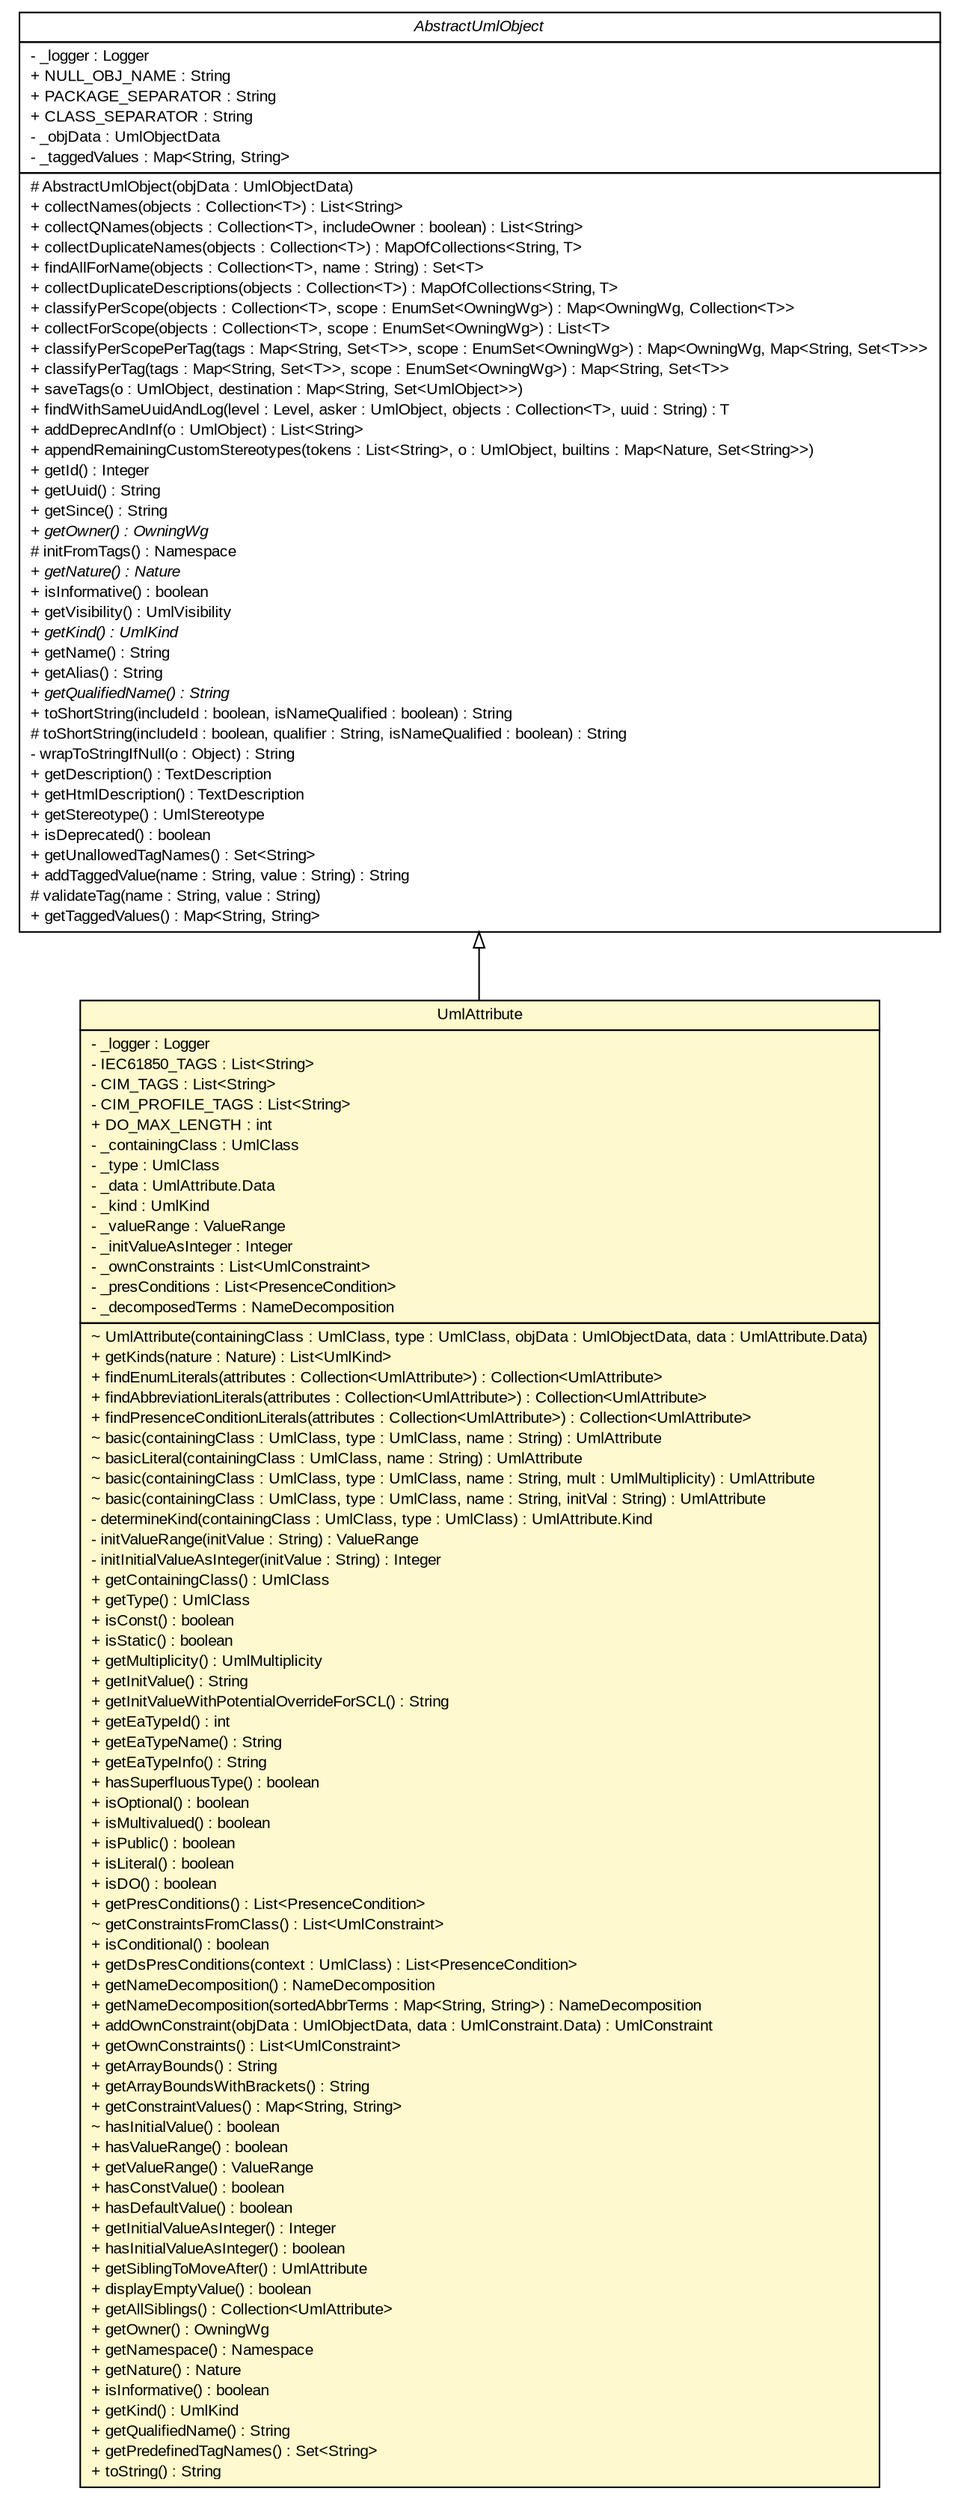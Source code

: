#!/usr/local/bin/dot
#
# Class diagram 
# Generated by UMLGraph version R5_6_6-6-g3bdff0 (http://www.umlgraph.org/)
#

digraph G {
	edge [fontname="arial",fontsize=10,labelfontname="arial",labelfontsize=10];
	node [fontname="arial",fontsize=10,shape=plaintext];
	nodesep=0.25;
	ranksep=0.5;
	// org.tanjakostic.jcleancim.model.UmlAttribute
	c183563 [label=<<table title="org.tanjakostic.jcleancim.model.UmlAttribute" border="0" cellborder="1" cellspacing="0" cellpadding="2" port="p" bgcolor="lemonChiffon" href="./UmlAttribute.html">
		<tr><td><table border="0" cellspacing="0" cellpadding="1">
<tr><td align="center" balign="center"> UmlAttribute </td></tr>
		</table></td></tr>
		<tr><td><table border="0" cellspacing="0" cellpadding="1">
<tr><td align="left" balign="left"> - _logger : Logger </td></tr>
<tr><td align="left" balign="left"> - IEC61850_TAGS : List&lt;String&gt; </td></tr>
<tr><td align="left" balign="left"> - CIM_TAGS : List&lt;String&gt; </td></tr>
<tr><td align="left" balign="left"> - CIM_PROFILE_TAGS : List&lt;String&gt; </td></tr>
<tr><td align="left" balign="left"> + DO_MAX_LENGTH : int </td></tr>
<tr><td align="left" balign="left"> - _containingClass : UmlClass </td></tr>
<tr><td align="left" balign="left"> - _type : UmlClass </td></tr>
<tr><td align="left" balign="left"> - _data : UmlAttribute.Data </td></tr>
<tr><td align="left" balign="left"> - _kind : UmlKind </td></tr>
<tr><td align="left" balign="left"> - _valueRange : ValueRange </td></tr>
<tr><td align="left" balign="left"> - _initValueAsInteger : Integer </td></tr>
<tr><td align="left" balign="left"> - _ownConstraints : List&lt;UmlConstraint&gt; </td></tr>
<tr><td align="left" balign="left"> - _presConditions : List&lt;PresenceCondition&gt; </td></tr>
<tr><td align="left" balign="left"> - _decomposedTerms : NameDecomposition </td></tr>
		</table></td></tr>
		<tr><td><table border="0" cellspacing="0" cellpadding="1">
<tr><td align="left" balign="left"> ~ UmlAttribute(containingClass : UmlClass, type : UmlClass, objData : UmlObjectData, data : UmlAttribute.Data) </td></tr>
<tr><td align="left" balign="left"> + getKinds(nature : Nature) : List&lt;UmlKind&gt; </td></tr>
<tr><td align="left" balign="left"> + findEnumLiterals(attributes : Collection&lt;UmlAttribute&gt;) : Collection&lt;UmlAttribute&gt; </td></tr>
<tr><td align="left" balign="left"> + findAbbreviationLiterals(attributes : Collection&lt;UmlAttribute&gt;) : Collection&lt;UmlAttribute&gt; </td></tr>
<tr><td align="left" balign="left"> + findPresenceConditionLiterals(attributes : Collection&lt;UmlAttribute&gt;) : Collection&lt;UmlAttribute&gt; </td></tr>
<tr><td align="left" balign="left"> ~ basic(containingClass : UmlClass, type : UmlClass, name : String) : UmlAttribute </td></tr>
<tr><td align="left" balign="left"> ~ basicLiteral(containingClass : UmlClass, name : String) : UmlAttribute </td></tr>
<tr><td align="left" balign="left"> ~ basic(containingClass : UmlClass, type : UmlClass, name : String, mult : UmlMultiplicity) : UmlAttribute </td></tr>
<tr><td align="left" balign="left"> ~ basic(containingClass : UmlClass, type : UmlClass, name : String, initVal : String) : UmlAttribute </td></tr>
<tr><td align="left" balign="left"> - determineKind(containingClass : UmlClass, type : UmlClass) : UmlAttribute.Kind </td></tr>
<tr><td align="left" balign="left"> - initValueRange(initValue : String) : ValueRange </td></tr>
<tr><td align="left" balign="left"> - initInitialValueAsInteger(initValue : String) : Integer </td></tr>
<tr><td align="left" balign="left"> + getContainingClass() : UmlClass </td></tr>
<tr><td align="left" balign="left"> + getType() : UmlClass </td></tr>
<tr><td align="left" balign="left"> + isConst() : boolean </td></tr>
<tr><td align="left" balign="left"> + isStatic() : boolean </td></tr>
<tr><td align="left" balign="left"> + getMultiplicity() : UmlMultiplicity </td></tr>
<tr><td align="left" balign="left"> + getInitValue() : String </td></tr>
<tr><td align="left" balign="left"> + getInitValueWithPotentialOverrideForSCL() : String </td></tr>
<tr><td align="left" balign="left"> + getEaTypeId() : int </td></tr>
<tr><td align="left" balign="left"> + getEaTypeName() : String </td></tr>
<tr><td align="left" balign="left"> + getEaTypeInfo() : String </td></tr>
<tr><td align="left" balign="left"> + hasSuperfluousType() : boolean </td></tr>
<tr><td align="left" balign="left"> + isOptional() : boolean </td></tr>
<tr><td align="left" balign="left"> + isMultivalued() : boolean </td></tr>
<tr><td align="left" balign="left"> + isPublic() : boolean </td></tr>
<tr><td align="left" balign="left"> + isLiteral() : boolean </td></tr>
<tr><td align="left" balign="left"> + isDO() : boolean </td></tr>
<tr><td align="left" balign="left"> + getPresConditions() : List&lt;PresenceCondition&gt; </td></tr>
<tr><td align="left" balign="left"> ~ getConstraintsFromClass() : List&lt;UmlConstraint&gt; </td></tr>
<tr><td align="left" balign="left"> + isConditional() : boolean </td></tr>
<tr><td align="left" balign="left"> + getDsPresConditions(context : UmlClass) : List&lt;PresenceCondition&gt; </td></tr>
<tr><td align="left" balign="left"> + getNameDecomposition() : NameDecomposition </td></tr>
<tr><td align="left" balign="left"> + getNameDecomposition(sortedAbbrTerms : Map&lt;String, String&gt;) : NameDecomposition </td></tr>
<tr><td align="left" balign="left"> + addOwnConstraint(objData : UmlObjectData, data : UmlConstraint.Data) : UmlConstraint </td></tr>
<tr><td align="left" balign="left"> + getOwnConstraints() : List&lt;UmlConstraint&gt; </td></tr>
<tr><td align="left" balign="left"> + getArrayBounds() : String </td></tr>
<tr><td align="left" balign="left"> + getArrayBoundsWithBrackets() : String </td></tr>
<tr><td align="left" balign="left"> + getConstraintValues() : Map&lt;String, String&gt; </td></tr>
<tr><td align="left" balign="left"> ~ hasInitialValue() : boolean </td></tr>
<tr><td align="left" balign="left"> + hasValueRange() : boolean </td></tr>
<tr><td align="left" balign="left"> + getValueRange() : ValueRange </td></tr>
<tr><td align="left" balign="left"> + hasConstValue() : boolean </td></tr>
<tr><td align="left" balign="left"> + hasDefaultValue() : boolean </td></tr>
<tr><td align="left" balign="left"> + getInitialValueAsInteger() : Integer </td></tr>
<tr><td align="left" balign="left"> + hasInitialValueAsInteger() : boolean </td></tr>
<tr><td align="left" balign="left"> + getSiblingToMoveAfter() : UmlAttribute </td></tr>
<tr><td align="left" balign="left"> + displayEmptyValue() : boolean </td></tr>
<tr><td align="left" balign="left"> + getAllSiblings() : Collection&lt;UmlAttribute&gt; </td></tr>
<tr><td align="left" balign="left"> + getOwner() : OwningWg </td></tr>
<tr><td align="left" balign="left"> + getNamespace() : Namespace </td></tr>
<tr><td align="left" balign="left"> + getNature() : Nature </td></tr>
<tr><td align="left" balign="left"> + isInformative() : boolean </td></tr>
<tr><td align="left" balign="left"> + getKind() : UmlKind </td></tr>
<tr><td align="left" balign="left"> + getQualifiedName() : String </td></tr>
<tr><td align="left" balign="left"> + getPredefinedTagNames() : Set&lt;String&gt; </td></tr>
<tr><td align="left" balign="left"> + toString() : String </td></tr>
		</table></td></tr>
		</table>>, URL="./UmlAttribute.html", fontname="arial", fontcolor="black", fontsize=10.0];
	// org.tanjakostic.jcleancim.model.AbstractUmlObject
	c183582 [label=<<table title="org.tanjakostic.jcleancim.model.AbstractUmlObject" border="0" cellborder="1" cellspacing="0" cellpadding="2" port="p" href="./AbstractUmlObject.html">
		<tr><td><table border="0" cellspacing="0" cellpadding="1">
<tr><td align="center" balign="center"><font face="Arial Italic"> AbstractUmlObject </font></td></tr>
		</table></td></tr>
		<tr><td><table border="0" cellspacing="0" cellpadding="1">
<tr><td align="left" balign="left"> - _logger : Logger </td></tr>
<tr><td align="left" balign="left"> + NULL_OBJ_NAME : String </td></tr>
<tr><td align="left" balign="left"> + PACKAGE_SEPARATOR : String </td></tr>
<tr><td align="left" balign="left"> + CLASS_SEPARATOR : String </td></tr>
<tr><td align="left" balign="left"> - _objData : UmlObjectData </td></tr>
<tr><td align="left" balign="left"> - _taggedValues : Map&lt;String, String&gt; </td></tr>
		</table></td></tr>
		<tr><td><table border="0" cellspacing="0" cellpadding="1">
<tr><td align="left" balign="left"> # AbstractUmlObject(objData : UmlObjectData) </td></tr>
<tr><td align="left" balign="left"> + collectNames(objects : Collection&lt;T&gt;) : List&lt;String&gt; </td></tr>
<tr><td align="left" balign="left"> + collectQNames(objects : Collection&lt;T&gt;, includeOwner : boolean) : List&lt;String&gt; </td></tr>
<tr><td align="left" balign="left"> + collectDuplicateNames(objects : Collection&lt;T&gt;) : MapOfCollections&lt;String, T&gt; </td></tr>
<tr><td align="left" balign="left"> + findAllForName(objects : Collection&lt;T&gt;, name : String) : Set&lt;T&gt; </td></tr>
<tr><td align="left" balign="left"> + collectDuplicateDescriptions(objects : Collection&lt;T&gt;) : MapOfCollections&lt;String, T&gt; </td></tr>
<tr><td align="left" balign="left"> + classifyPerScope(objects : Collection&lt;T&gt;, scope : EnumSet&lt;OwningWg&gt;) : Map&lt;OwningWg, Collection&lt;T&gt;&gt; </td></tr>
<tr><td align="left" balign="left"> + collectForScope(objects : Collection&lt;T&gt;, scope : EnumSet&lt;OwningWg&gt;) : List&lt;T&gt; </td></tr>
<tr><td align="left" balign="left"> + classifyPerScopePerTag(tags : Map&lt;String, Set&lt;T&gt;&gt;, scope : EnumSet&lt;OwningWg&gt;) : Map&lt;OwningWg, Map&lt;String, Set&lt;T&gt;&gt;&gt; </td></tr>
<tr><td align="left" balign="left"> + classifyPerTag(tags : Map&lt;String, Set&lt;T&gt;&gt;, scope : EnumSet&lt;OwningWg&gt;) : Map&lt;String, Set&lt;T&gt;&gt; </td></tr>
<tr><td align="left" balign="left"> + saveTags(o : UmlObject, destination : Map&lt;String, Set&lt;UmlObject&gt;&gt;) </td></tr>
<tr><td align="left" balign="left"> + findWithSameUuidAndLog(level : Level, asker : UmlObject, objects : Collection&lt;T&gt;, uuid : String) : T </td></tr>
<tr><td align="left" balign="left"> + addDeprecAndInf(o : UmlObject) : List&lt;String&gt; </td></tr>
<tr><td align="left" balign="left"> + appendRemainingCustomStereotypes(tokens : List&lt;String&gt;, o : UmlObject, builtins : Map&lt;Nature, Set&lt;String&gt;&gt;) </td></tr>
<tr><td align="left" balign="left"> + getId() : Integer </td></tr>
<tr><td align="left" balign="left"> + getUuid() : String </td></tr>
<tr><td align="left" balign="left"> + getSince() : String </td></tr>
<tr><td align="left" balign="left"><font face="Arial Italic" point-size="10.0"> + getOwner() : OwningWg </font></td></tr>
<tr><td align="left" balign="left"> # initFromTags() : Namespace </td></tr>
<tr><td align="left" balign="left"><font face="Arial Italic" point-size="10.0"> + getNature() : Nature </font></td></tr>
<tr><td align="left" balign="left"> + isInformative() : boolean </td></tr>
<tr><td align="left" balign="left"> + getVisibility() : UmlVisibility </td></tr>
<tr><td align="left" balign="left"><font face="Arial Italic" point-size="10.0"> + getKind() : UmlKind </font></td></tr>
<tr><td align="left" balign="left"> + getName() : String </td></tr>
<tr><td align="left" balign="left"> + getAlias() : String </td></tr>
<tr><td align="left" balign="left"><font face="Arial Italic" point-size="10.0"> + getQualifiedName() : String </font></td></tr>
<tr><td align="left" balign="left"> + toShortString(includeId : boolean, isNameQualified : boolean) : String </td></tr>
<tr><td align="left" balign="left"> # toShortString(includeId : boolean, qualifier : String, isNameQualified : boolean) : String </td></tr>
<tr><td align="left" balign="left"> - wrapToStringIfNull(o : Object) : String </td></tr>
<tr><td align="left" balign="left"> + getDescription() : TextDescription </td></tr>
<tr><td align="left" balign="left"> + getHtmlDescription() : TextDescription </td></tr>
<tr><td align="left" balign="left"> + getStereotype() : UmlStereotype </td></tr>
<tr><td align="left" balign="left"> + isDeprecated() : boolean </td></tr>
<tr><td align="left" balign="left"> + getUnallowedTagNames() : Set&lt;String&gt; </td></tr>
<tr><td align="left" balign="left"> + addTaggedValue(name : String, value : String) : String </td></tr>
<tr><td align="left" balign="left"> # validateTag(name : String, value : String) </td></tr>
<tr><td align="left" balign="left"> + getTaggedValues() : Map&lt;String, String&gt; </td></tr>
		</table></td></tr>
		</table>>, URL="./AbstractUmlObject.html", fontname="arial", fontcolor="black", fontsize=10.0];
	//org.tanjakostic.jcleancim.model.UmlAttribute extends org.tanjakostic.jcleancim.model.AbstractUmlObject
	c183582:p -> c183563:p [dir=back,arrowtail=empty];
}

